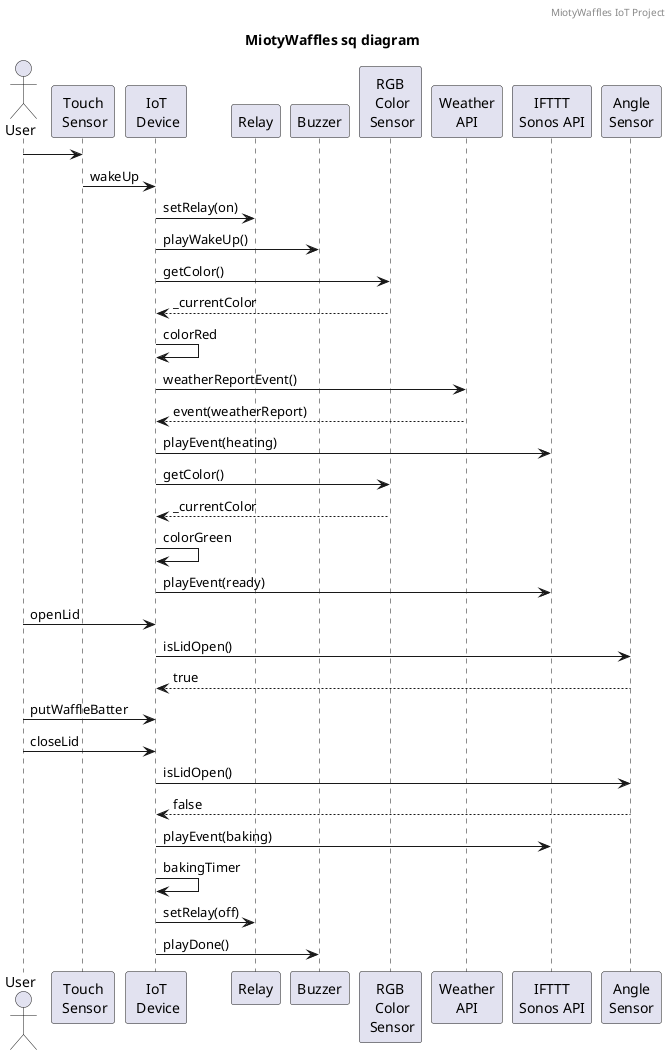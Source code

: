 @startuml
header MiotyWaffles IoT Project
title MiotyWaffles sq diagram
actor User
User -> "Touch\n Sensor"
"Touch\n Sensor" -> "IoT\n Device" : wakeUp
"IoT\n Device" -> "Relay" : setRelay(on)
"IoT\n Device" -> "Buzzer" : playWakeUp()
"IoT\n Device" -> "RGB\n Color\n Sensor" : getColor()
"IoT\n Device" <-- "RGB\n Color\n Sensor" : _currentColor
"IoT\n Device" -> "IoT\n Device" : colorRed
"IoT\n Device" -> "Weather\nAPI" : weatherReportEvent()
"IoT\n Device" <-- "Weather\nAPI" : event(weatherReport)
"IoT\n Device" -> "IFTTT\nSonos API" : playEvent(heating)
"IoT\n Device" -> "RGB\n Color\n Sensor" : getColor()
"IoT\n Device" <-- "RGB\n Color\n Sensor" : _currentColor
"IoT\n Device" -> "IoT\n Device" : colorGreen
"IoT\n Device" -> "IFTTT\nSonos API" : playEvent(ready)
User -> "IoT\n Device" : openLid
"IoT\n Device" -> "Angle\nSensor" : isLidOpen()
"Angle\nSensor" --> "IoT\n Device" : true
User -> "IoT\n Device" : putWaffleBatter
User -> "IoT\n Device" : closeLid
"IoT\n Device" -> "Angle\nSensor" : isLidOpen()
"Angle\nSensor" --> "IoT\n Device" : false
"IoT\n Device" -> "IFTTT\nSonos API" : playEvent(baking)
"IoT\n Device" -> "IoT\n Device" : bakingTimer
"IoT\n Device" -> "Relay" : setRelay(off)
"IoT\n Device" -> "Buzzer" : playDone()
@enduml